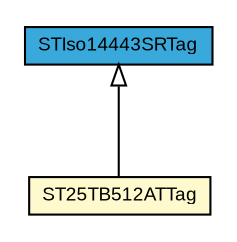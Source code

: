 #!/usr/local/bin/dot
#
# Class diagram 
# Generated by UMLGraph version R5_7_2-3-gee82a7 (http://www.umlgraph.org/)
#

digraph G {
	edge [fontname="arial",fontsize=10,labelfontname="arial",labelfontsize=10];
	node [fontname="arial",fontsize=10,shape=plaintext];
	nodesep=0.25;
	ranksep=0.5;
	// com.st.st25sdk.iso14443sr.STIso14443SRTag
	c27547 [label=<<table title="com.st.st25sdk.iso14443sr.STIso14443SRTag" border="0" cellborder="1" cellspacing="0" cellpadding="2" port="p" bgcolor="#39a9dc" href="./STIso14443SRTag.html">
		<tr><td><table border="0" cellspacing="0" cellpadding="1">
<tr><td align="center" balign="center"> STIso14443SRTag </td></tr>
		</table></td></tr>
		</table>>, URL="./STIso14443SRTag.html", fontname="arial", fontcolor="black", fontsize=9.0];
	// com.st.st25sdk.iso14443sr.ST25TB512ATTag
	c27548 [label=<<table title="com.st.st25sdk.iso14443sr.ST25TB512ATTag" border="0" cellborder="1" cellspacing="0" cellpadding="2" port="p" bgcolor="lemonChiffon" href="./ST25TB512ATTag.html">
		<tr><td><table border="0" cellspacing="0" cellpadding="1">
<tr><td align="center" balign="center"> ST25TB512ATTag </td></tr>
		</table></td></tr>
		</table>>, URL="./ST25TB512ATTag.html", fontname="arial", fontcolor="black", fontsize=9.0];
	//com.st.st25sdk.iso14443sr.ST25TB512ATTag extends com.st.st25sdk.iso14443sr.STIso14443SRTag
	c27547:p -> c27548:p [dir=back,arrowtail=empty];
}

